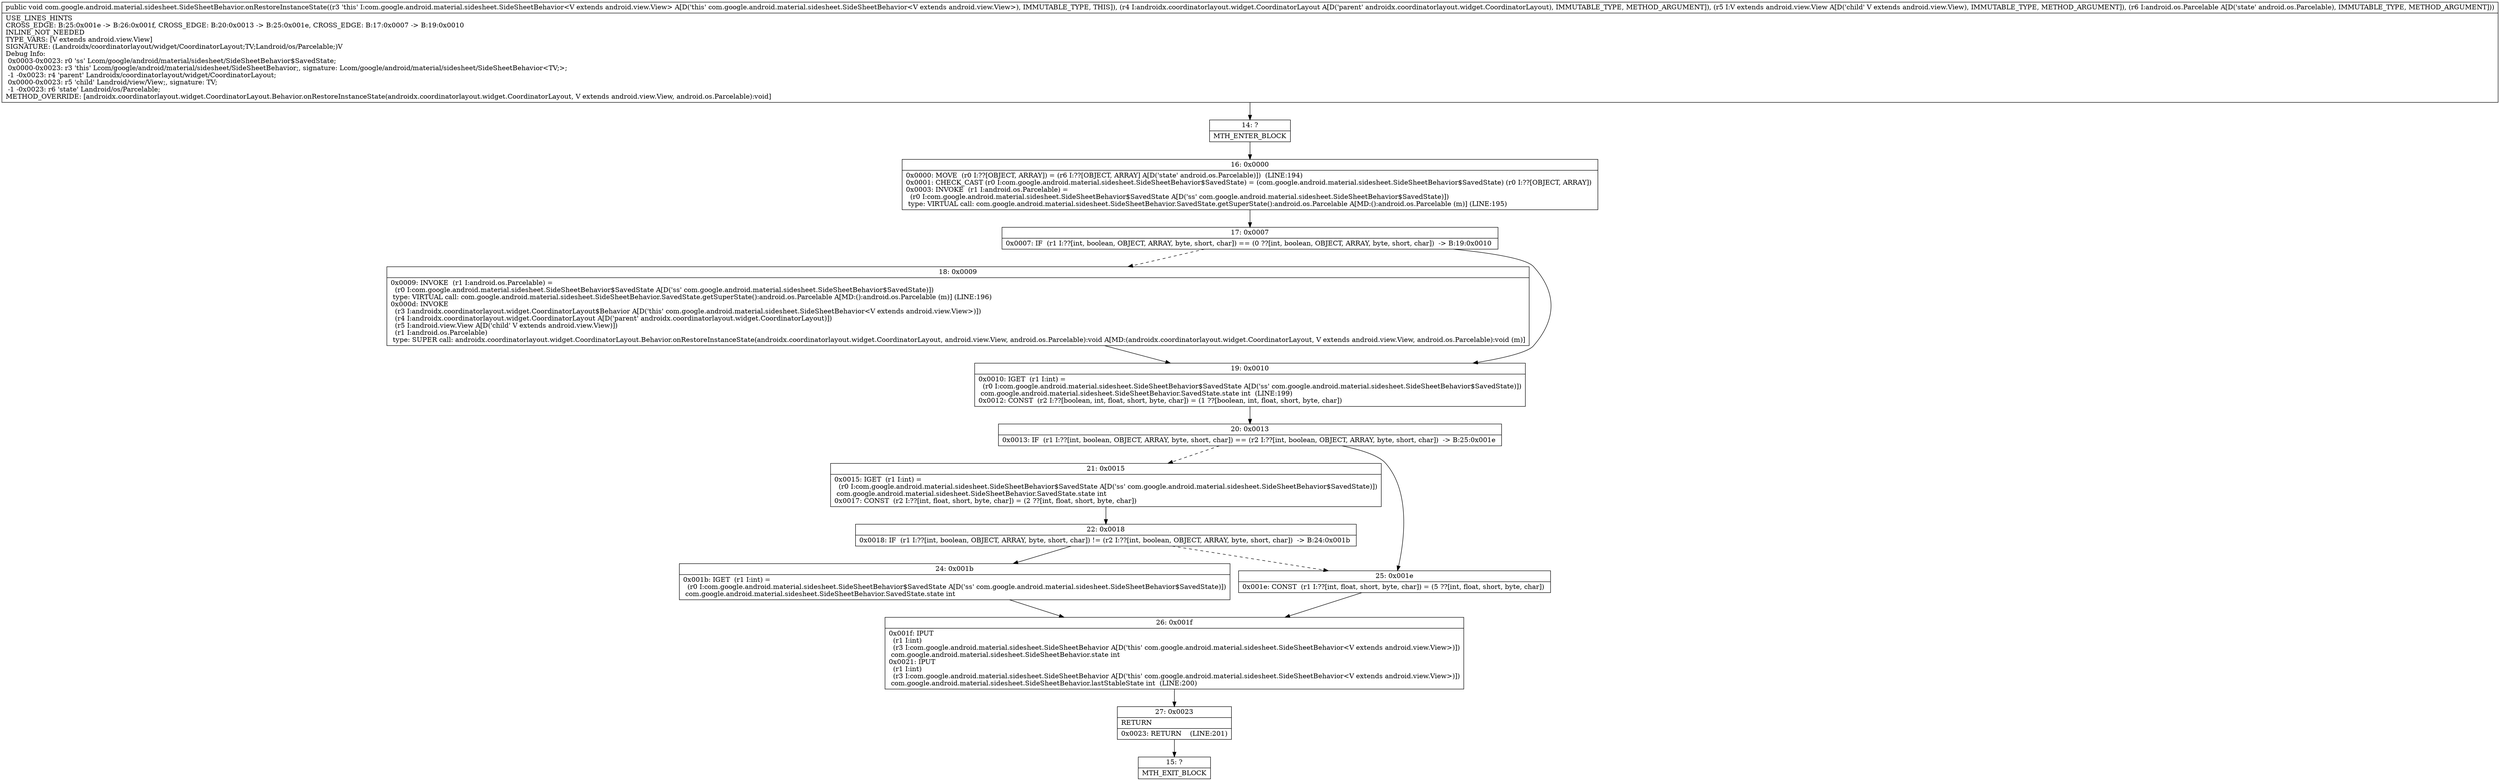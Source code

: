 digraph "CFG forcom.google.android.material.sidesheet.SideSheetBehavior.onRestoreInstanceState(Landroidx\/coordinatorlayout\/widget\/CoordinatorLayout;Landroid\/view\/View;Landroid\/os\/Parcelable;)V" {
Node_14 [shape=record,label="{14\:\ ?|MTH_ENTER_BLOCK\l}"];
Node_16 [shape=record,label="{16\:\ 0x0000|0x0000: MOVE  (r0 I:??[OBJECT, ARRAY]) = (r6 I:??[OBJECT, ARRAY] A[D('state' android.os.Parcelable)])  (LINE:194)\l0x0001: CHECK_CAST (r0 I:com.google.android.material.sidesheet.SideSheetBehavior$SavedState) = (com.google.android.material.sidesheet.SideSheetBehavior$SavedState) (r0 I:??[OBJECT, ARRAY]) \l0x0003: INVOKE  (r1 I:android.os.Parcelable) = \l  (r0 I:com.google.android.material.sidesheet.SideSheetBehavior$SavedState A[D('ss' com.google.android.material.sidesheet.SideSheetBehavior$SavedState)])\l type: VIRTUAL call: com.google.android.material.sidesheet.SideSheetBehavior.SavedState.getSuperState():android.os.Parcelable A[MD:():android.os.Parcelable (m)] (LINE:195)\l}"];
Node_17 [shape=record,label="{17\:\ 0x0007|0x0007: IF  (r1 I:??[int, boolean, OBJECT, ARRAY, byte, short, char]) == (0 ??[int, boolean, OBJECT, ARRAY, byte, short, char])  \-\> B:19:0x0010 \l}"];
Node_18 [shape=record,label="{18\:\ 0x0009|0x0009: INVOKE  (r1 I:android.os.Parcelable) = \l  (r0 I:com.google.android.material.sidesheet.SideSheetBehavior$SavedState A[D('ss' com.google.android.material.sidesheet.SideSheetBehavior$SavedState)])\l type: VIRTUAL call: com.google.android.material.sidesheet.SideSheetBehavior.SavedState.getSuperState():android.os.Parcelable A[MD:():android.os.Parcelable (m)] (LINE:196)\l0x000d: INVOKE  \l  (r3 I:androidx.coordinatorlayout.widget.CoordinatorLayout$Behavior A[D('this' com.google.android.material.sidesheet.SideSheetBehavior\<V extends android.view.View\>)])\l  (r4 I:androidx.coordinatorlayout.widget.CoordinatorLayout A[D('parent' androidx.coordinatorlayout.widget.CoordinatorLayout)])\l  (r5 I:android.view.View A[D('child' V extends android.view.View)])\l  (r1 I:android.os.Parcelable)\l type: SUPER call: androidx.coordinatorlayout.widget.CoordinatorLayout.Behavior.onRestoreInstanceState(androidx.coordinatorlayout.widget.CoordinatorLayout, android.view.View, android.os.Parcelable):void A[MD:(androidx.coordinatorlayout.widget.CoordinatorLayout, V extends android.view.View, android.os.Parcelable):void (m)]\l}"];
Node_19 [shape=record,label="{19\:\ 0x0010|0x0010: IGET  (r1 I:int) = \l  (r0 I:com.google.android.material.sidesheet.SideSheetBehavior$SavedState A[D('ss' com.google.android.material.sidesheet.SideSheetBehavior$SavedState)])\l com.google.android.material.sidesheet.SideSheetBehavior.SavedState.state int  (LINE:199)\l0x0012: CONST  (r2 I:??[boolean, int, float, short, byte, char]) = (1 ??[boolean, int, float, short, byte, char]) \l}"];
Node_20 [shape=record,label="{20\:\ 0x0013|0x0013: IF  (r1 I:??[int, boolean, OBJECT, ARRAY, byte, short, char]) == (r2 I:??[int, boolean, OBJECT, ARRAY, byte, short, char])  \-\> B:25:0x001e \l}"];
Node_21 [shape=record,label="{21\:\ 0x0015|0x0015: IGET  (r1 I:int) = \l  (r0 I:com.google.android.material.sidesheet.SideSheetBehavior$SavedState A[D('ss' com.google.android.material.sidesheet.SideSheetBehavior$SavedState)])\l com.google.android.material.sidesheet.SideSheetBehavior.SavedState.state int \l0x0017: CONST  (r2 I:??[int, float, short, byte, char]) = (2 ??[int, float, short, byte, char]) \l}"];
Node_22 [shape=record,label="{22\:\ 0x0018|0x0018: IF  (r1 I:??[int, boolean, OBJECT, ARRAY, byte, short, char]) != (r2 I:??[int, boolean, OBJECT, ARRAY, byte, short, char])  \-\> B:24:0x001b \l}"];
Node_24 [shape=record,label="{24\:\ 0x001b|0x001b: IGET  (r1 I:int) = \l  (r0 I:com.google.android.material.sidesheet.SideSheetBehavior$SavedState A[D('ss' com.google.android.material.sidesheet.SideSheetBehavior$SavedState)])\l com.google.android.material.sidesheet.SideSheetBehavior.SavedState.state int \l}"];
Node_26 [shape=record,label="{26\:\ 0x001f|0x001f: IPUT  \l  (r1 I:int)\l  (r3 I:com.google.android.material.sidesheet.SideSheetBehavior A[D('this' com.google.android.material.sidesheet.SideSheetBehavior\<V extends android.view.View\>)])\l com.google.android.material.sidesheet.SideSheetBehavior.state int \l0x0021: IPUT  \l  (r1 I:int)\l  (r3 I:com.google.android.material.sidesheet.SideSheetBehavior A[D('this' com.google.android.material.sidesheet.SideSheetBehavior\<V extends android.view.View\>)])\l com.google.android.material.sidesheet.SideSheetBehavior.lastStableState int  (LINE:200)\l}"];
Node_27 [shape=record,label="{27\:\ 0x0023|RETURN\l|0x0023: RETURN    (LINE:201)\l}"];
Node_15 [shape=record,label="{15\:\ ?|MTH_EXIT_BLOCK\l}"];
Node_25 [shape=record,label="{25\:\ 0x001e|0x001e: CONST  (r1 I:??[int, float, short, byte, char]) = (5 ??[int, float, short, byte, char]) \l}"];
MethodNode[shape=record,label="{public void com.google.android.material.sidesheet.SideSheetBehavior.onRestoreInstanceState((r3 'this' I:com.google.android.material.sidesheet.SideSheetBehavior\<V extends android.view.View\> A[D('this' com.google.android.material.sidesheet.SideSheetBehavior\<V extends android.view.View\>), IMMUTABLE_TYPE, THIS]), (r4 I:androidx.coordinatorlayout.widget.CoordinatorLayout A[D('parent' androidx.coordinatorlayout.widget.CoordinatorLayout), IMMUTABLE_TYPE, METHOD_ARGUMENT]), (r5 I:V extends android.view.View A[D('child' V extends android.view.View), IMMUTABLE_TYPE, METHOD_ARGUMENT]), (r6 I:android.os.Parcelable A[D('state' android.os.Parcelable), IMMUTABLE_TYPE, METHOD_ARGUMENT]))  | USE_LINES_HINTS\lCROSS_EDGE: B:25:0x001e \-\> B:26:0x001f, CROSS_EDGE: B:20:0x0013 \-\> B:25:0x001e, CROSS_EDGE: B:17:0x0007 \-\> B:19:0x0010\lINLINE_NOT_NEEDED\lTYPE_VARS: [V extends android.view.View]\lSIGNATURE: (Landroidx\/coordinatorlayout\/widget\/CoordinatorLayout;TV;Landroid\/os\/Parcelable;)V\lDebug Info:\l  0x0003\-0x0023: r0 'ss' Lcom\/google\/android\/material\/sidesheet\/SideSheetBehavior$SavedState;\l  0x0000\-0x0023: r3 'this' Lcom\/google\/android\/material\/sidesheet\/SideSheetBehavior;, signature: Lcom\/google\/android\/material\/sidesheet\/SideSheetBehavior\<TV;\>;\l  \-1 \-0x0023: r4 'parent' Landroidx\/coordinatorlayout\/widget\/CoordinatorLayout;\l  0x0000\-0x0023: r5 'child' Landroid\/view\/View;, signature: TV;\l  \-1 \-0x0023: r6 'state' Landroid\/os\/Parcelable;\lMETHOD_OVERRIDE: [androidx.coordinatorlayout.widget.CoordinatorLayout.Behavior.onRestoreInstanceState(androidx.coordinatorlayout.widget.CoordinatorLayout, V extends android.view.View, android.os.Parcelable):void]\l}"];
MethodNode -> Node_14;Node_14 -> Node_16;
Node_16 -> Node_17;
Node_17 -> Node_18[style=dashed];
Node_17 -> Node_19;
Node_18 -> Node_19;
Node_19 -> Node_20;
Node_20 -> Node_21[style=dashed];
Node_20 -> Node_25;
Node_21 -> Node_22;
Node_22 -> Node_24;
Node_22 -> Node_25[style=dashed];
Node_24 -> Node_26;
Node_26 -> Node_27;
Node_27 -> Node_15;
Node_25 -> Node_26;
}

